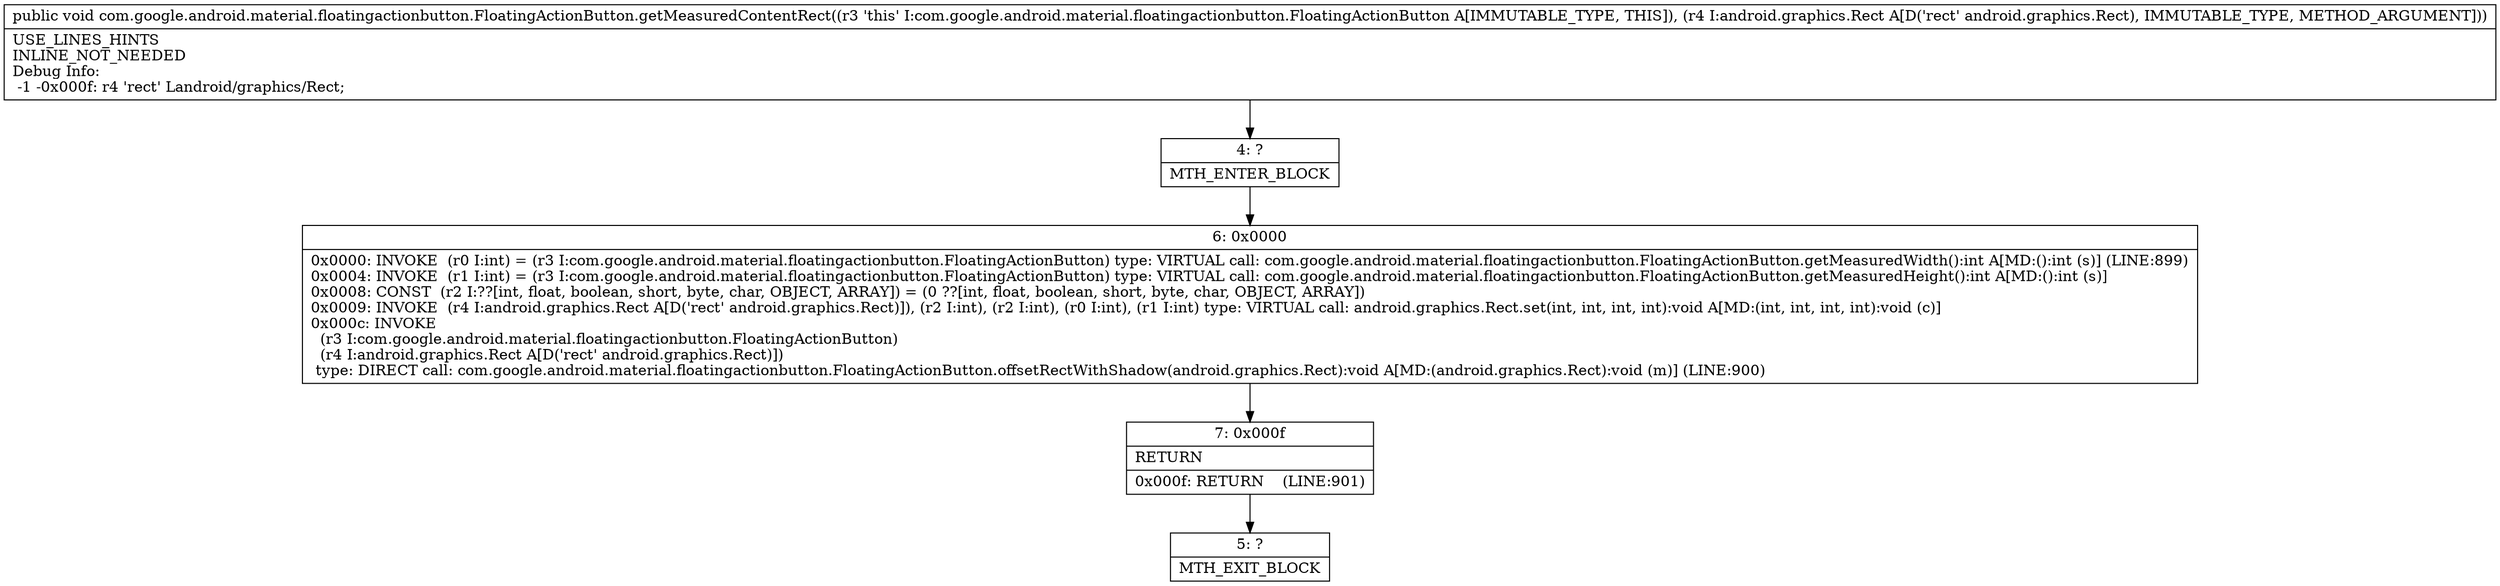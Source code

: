 digraph "CFG forcom.google.android.material.floatingactionbutton.FloatingActionButton.getMeasuredContentRect(Landroid\/graphics\/Rect;)V" {
Node_4 [shape=record,label="{4\:\ ?|MTH_ENTER_BLOCK\l}"];
Node_6 [shape=record,label="{6\:\ 0x0000|0x0000: INVOKE  (r0 I:int) = (r3 I:com.google.android.material.floatingactionbutton.FloatingActionButton) type: VIRTUAL call: com.google.android.material.floatingactionbutton.FloatingActionButton.getMeasuredWidth():int A[MD:():int (s)] (LINE:899)\l0x0004: INVOKE  (r1 I:int) = (r3 I:com.google.android.material.floatingactionbutton.FloatingActionButton) type: VIRTUAL call: com.google.android.material.floatingactionbutton.FloatingActionButton.getMeasuredHeight():int A[MD:():int (s)]\l0x0008: CONST  (r2 I:??[int, float, boolean, short, byte, char, OBJECT, ARRAY]) = (0 ??[int, float, boolean, short, byte, char, OBJECT, ARRAY]) \l0x0009: INVOKE  (r4 I:android.graphics.Rect A[D('rect' android.graphics.Rect)]), (r2 I:int), (r2 I:int), (r0 I:int), (r1 I:int) type: VIRTUAL call: android.graphics.Rect.set(int, int, int, int):void A[MD:(int, int, int, int):void (c)]\l0x000c: INVOKE  \l  (r3 I:com.google.android.material.floatingactionbutton.FloatingActionButton)\l  (r4 I:android.graphics.Rect A[D('rect' android.graphics.Rect)])\l type: DIRECT call: com.google.android.material.floatingactionbutton.FloatingActionButton.offsetRectWithShadow(android.graphics.Rect):void A[MD:(android.graphics.Rect):void (m)] (LINE:900)\l}"];
Node_7 [shape=record,label="{7\:\ 0x000f|RETURN\l|0x000f: RETURN    (LINE:901)\l}"];
Node_5 [shape=record,label="{5\:\ ?|MTH_EXIT_BLOCK\l}"];
MethodNode[shape=record,label="{public void com.google.android.material.floatingactionbutton.FloatingActionButton.getMeasuredContentRect((r3 'this' I:com.google.android.material.floatingactionbutton.FloatingActionButton A[IMMUTABLE_TYPE, THIS]), (r4 I:android.graphics.Rect A[D('rect' android.graphics.Rect), IMMUTABLE_TYPE, METHOD_ARGUMENT]))  | USE_LINES_HINTS\lINLINE_NOT_NEEDED\lDebug Info:\l  \-1 \-0x000f: r4 'rect' Landroid\/graphics\/Rect;\l}"];
MethodNode -> Node_4;Node_4 -> Node_6;
Node_6 -> Node_7;
Node_7 -> Node_5;
}

